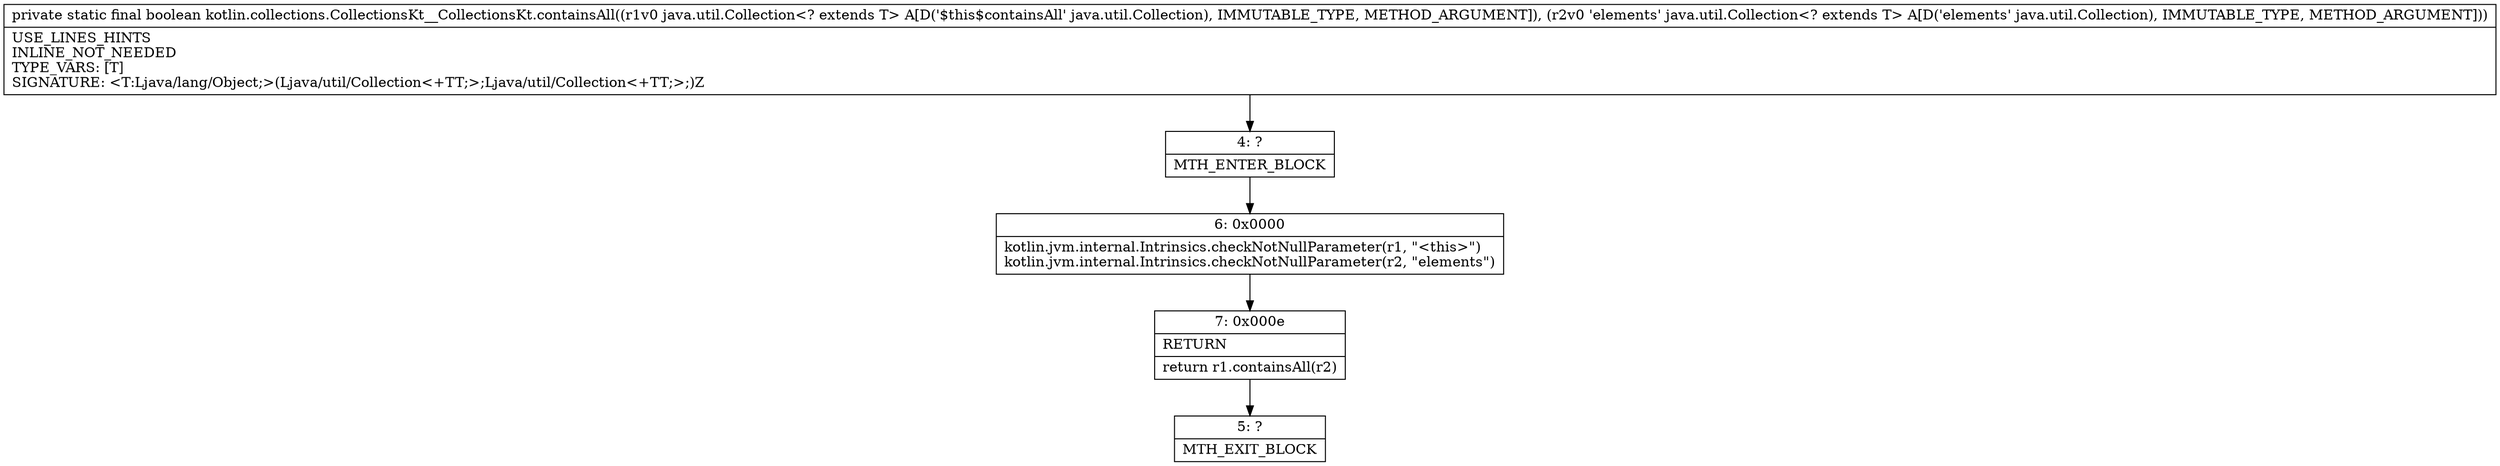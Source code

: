 digraph "CFG forkotlin.collections.CollectionsKt__CollectionsKt.containsAll(Ljava\/util\/Collection;Ljava\/util\/Collection;)Z" {
Node_4 [shape=record,label="{4\:\ ?|MTH_ENTER_BLOCK\l}"];
Node_6 [shape=record,label="{6\:\ 0x0000|kotlin.jvm.internal.Intrinsics.checkNotNullParameter(r1, \"\<this\>\")\lkotlin.jvm.internal.Intrinsics.checkNotNullParameter(r2, \"elements\")\l}"];
Node_7 [shape=record,label="{7\:\ 0x000e|RETURN\l|return r1.containsAll(r2)\l}"];
Node_5 [shape=record,label="{5\:\ ?|MTH_EXIT_BLOCK\l}"];
MethodNode[shape=record,label="{private static final boolean kotlin.collections.CollectionsKt__CollectionsKt.containsAll((r1v0 java.util.Collection\<? extends T\> A[D('$this$containsAll' java.util.Collection), IMMUTABLE_TYPE, METHOD_ARGUMENT]), (r2v0 'elements' java.util.Collection\<? extends T\> A[D('elements' java.util.Collection), IMMUTABLE_TYPE, METHOD_ARGUMENT]))  | USE_LINES_HINTS\lINLINE_NOT_NEEDED\lTYPE_VARS: [T]\lSIGNATURE: \<T:Ljava\/lang\/Object;\>(Ljava\/util\/Collection\<+TT;\>;Ljava\/util\/Collection\<+TT;\>;)Z\l}"];
MethodNode -> Node_4;Node_4 -> Node_6;
Node_6 -> Node_7;
Node_7 -> Node_5;
}

